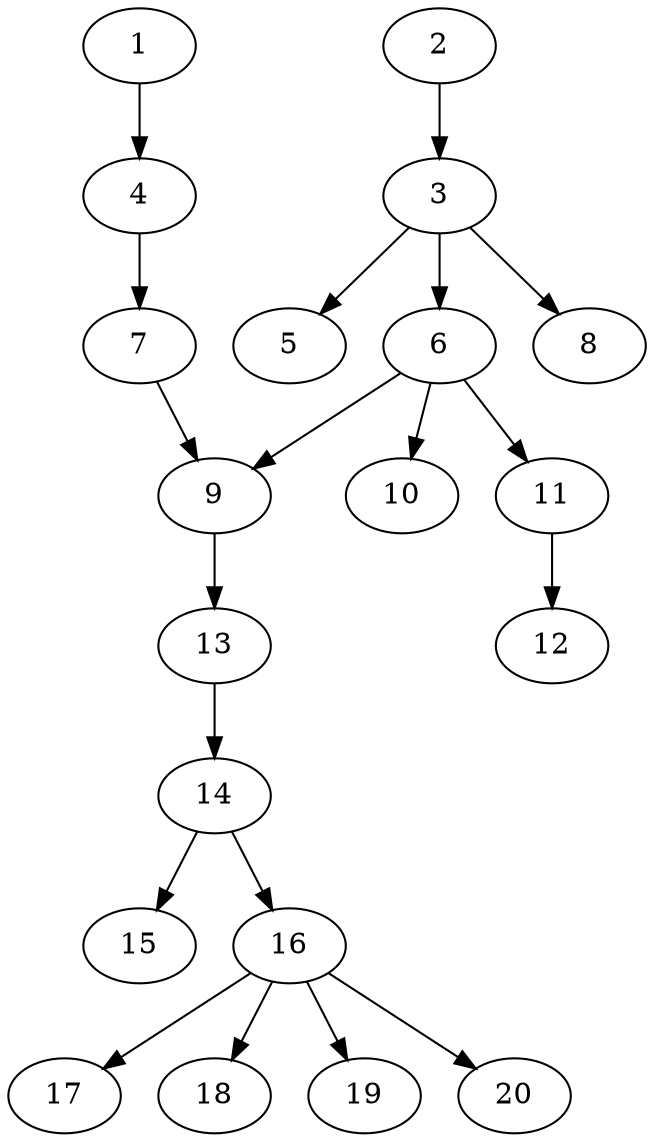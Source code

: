 // DAG automatically generated by daggen at Sat Jul 27 15:34:46 2019
// ./daggen --dot -n 20 --ccr 0.5 --fat 0.4 --regular 0.5 --density 0.4 --mindata 5242880 --maxdata 52428800 
digraph G {
  1 [size="63524864", alpha="0.05", expect_size="31762432"] 
  1 -> 4 [size ="31762432"]
  2 [size="93325312", alpha="0.19", expect_size="46662656"] 
  2 -> 3 [size ="46662656"]
  3 [size="70588416", alpha="0.13", expect_size="35294208"] 
  3 -> 5 [size ="35294208"]
  3 -> 6 [size ="35294208"]
  3 -> 8 [size ="35294208"]
  4 [size="104853504", alpha="0.07", expect_size="52426752"] 
  4 -> 7 [size ="52426752"]
  5 [size="65570816", alpha="0.10", expect_size="32785408"] 
  6 [size="63275008", alpha="0.13", expect_size="31637504"] 
  6 -> 9 [size ="31637504"]
  6 -> 10 [size ="31637504"]
  6 -> 11 [size ="31637504"]
  7 [size="52228096", alpha="0.11", expect_size="26114048"] 
  7 -> 9 [size ="26114048"]
  8 [size="34920448", alpha="0.19", expect_size="17460224"] 
  9 [size="64296960", alpha="0.14", expect_size="32148480"] 
  9 -> 13 [size ="32148480"]
  10 [size="84301824", alpha="0.02", expect_size="42150912"] 
  11 [size="76527616", alpha="0.13", expect_size="38263808"] 
  11 -> 12 [size ="38263808"]
  12 [size="101998592", alpha="0.00", expect_size="50999296"] 
  13 [size="95277056", alpha="0.18", expect_size="47638528"] 
  13 -> 14 [size ="47638528"]
  14 [size="60944384", alpha="0.03", expect_size="30472192"] 
  14 -> 15 [size ="30472192"]
  14 -> 16 [size ="30472192"]
  15 [size="92176384", alpha="0.01", expect_size="46088192"] 
  16 [size="43950080", alpha="0.11", expect_size="21975040"] 
  16 -> 17 [size ="21975040"]
  16 -> 18 [size ="21975040"]
  16 -> 19 [size ="21975040"]
  16 -> 20 [size ="21975040"]
  17 [size="10952704", alpha="0.08", expect_size="5476352"] 
  18 [size="63670272", alpha="0.12", expect_size="31835136"] 
  19 [size="56795136", alpha="0.16", expect_size="28397568"] 
  20 [size="28223488", alpha="0.02", expect_size="14111744"] 
}
